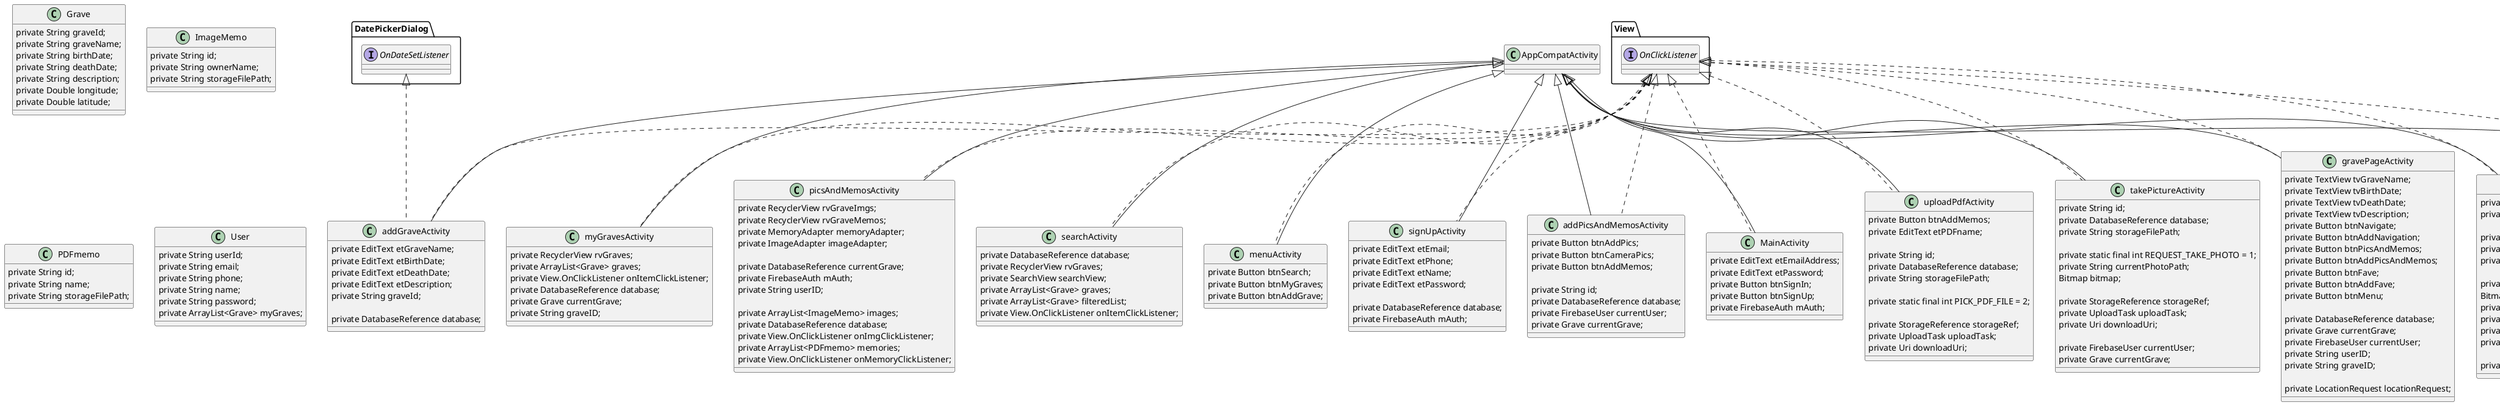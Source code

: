 @startuml
'https://plantuml.com/sequence-diagram

class addGraveActivity extends AppCompatActivity implements View.OnClickListener, DatePickerDialog.OnDateSetListener {
private EditText etGraveName;
    private EditText etBirthDate;
    private EditText etDeathDate;
    private EditText etDescription;
        private String graveId;

    private DatabaseReference database;
}
class addPicsAndMemosActivity extends AppCompatActivity implements View.OnClickListener {

        private Button btnAddPics;
        private Button btnCameraPics;
        private Button btnAddMemos;

        private String id;
        private DatabaseReference database;
        private FirebaseUser currentUser;
        private Grave currentGrave;

    }
    class BgWorker extends Worker{
    }
    class Grave {
        private String graveId;
        private String graveName;
        private String birthDate;
        private String deathDate;
        private String description;
        private Double longitude;
        private Double latitude;
        }

        class GraveAdapter extends RecyclerView.Adapter {
            private ArrayList<Grave> graves;
            private View.OnClickListener onItemClickListener;
        }

       class gravePageActivity extends AppCompatActivity implements View.OnClickListener {
               private TextView tvGraveName;
               private TextView tvBirthDate;
               private TextView tvDeathDate;
               private TextView tvDescription;
               private Button btnNavigate;
               private Button btnAddNavigation;
               private Button btnPicsAndMemos;
               private Button btnAddPicsAndMemos;
               private Button btnFave;
               private Button btnAddFave;
               private Button btnMenu;

               private DatabaseReference database;
               private Grave currentGrave;
               private FirebaseUser currentUser;
               private String userID;
               private String graveID;

               private LocationRequest locationRequest;
           }

       class ImageAdapter extends RecyclerView.Adapter{

               private ArrayList<ImageMemo> images;
               private View.OnClickListener onItemClickListener;
       }
       class ImageMemo {
           private String id;
           private String ownerName;
           private String storageFilePath;
           }

       class MainActivity extends AppCompatActivity implements View.OnClickListener{
    private EditText etEmailAddress;
    private EditText etPassword;
    private Button btnSignIn;
    private Button btnSignUp;
           private FirebaseAuth mAuth;
           }

       class MapsActivity extends FragmentActivity implements OnMapReadyCallback, GoogleMap.OnMarkerClickListener, GoogleMap.OnMapClickListener {

           private GoogleMap mMap;
               private MapView mvMap;
               private static final String MAP_VIEW_BUNDLE_KEY = "MapViewBundleKey";

               private LocationRequest locationRequest;
               private double userLatitude;
               private double userLongitude;

               private DatabaseReference database;
               private String graveID;
               private Grave currentGrave;
               private double graveLatitude;
               private double graveLongitude;

           }

       class MemoryAdapter extends RecyclerView.Adapter{
           private ArrayList<PDFmemo> memos;
           private View.OnClickListener onItemClickListener;
           }

           class menuActivity extends AppCompatActivity implements View.OnClickListener {
               private Button btnSearch;
               private Button btnMyGraves;
               private Button btnAddGrave;
               }

          class MyBroadcastReceiver extends BroadcastReceiver {
          }

          class myGravesActivity extends AppCompatActivity implements View.OnClickListener {

              private RecyclerView rvGraves;
              private ArrayList<Grave> graves;
              private View.OnClickListener onItemClickListener;
              private DatabaseReference database;
              private Grave currentGrave;
              private String graveID;
              }


              class PDFmemo {

                  private String id;
                  private String name;
                  private String storageFilePath;
                  }
    class picsAndMemosActivity extends AppCompatActivity implements View.OnClickListener {

        private RecyclerView rvGraveImgs;
        private RecyclerView rvGraveMemos;
        private MemoryAdapter memoryAdapter;
        private ImageAdapter imageAdapter;

        private DatabaseReference currentGrave;
        private FirebaseAuth mAuth;
        private String userID;

        private ArrayList<ImageMemo> images;
        private DatabaseReference database;
        private View.OnClickListener onImgClickListener;
        private ArrayList<PDFmemo> memories;
        private View.OnClickListener onMemoryClickListener;
        }

        class searchActivity extends AppCompatActivity implements View.OnClickListener{

            private DatabaseReference database;
            private RecyclerView rvGraves;
            private SearchView searchView;
            private ArrayList<Grave> graves;
            private ArrayList<Grave> filteredList;
            private View.OnClickListener onItemClickListener;
            }

            class settingsActivity extends AppCompatActivity implements View.OnClickListener, CompoundButton.OnCheckedChangeListener {

                private Switch switchWork;
                private Calendar calendar;

                private EditText etEmail;
                private EditText etPhone;
                private EditText etName;
                private EditText etPassword;

                private DatabaseReference database;
                private FirebaseUser currentUser;
                private String userID;

                    SharedPreferences sharedPreferences;

                }

                class signUpActivity extends AppCompatActivity implements View.OnClickListener{

                    private EditText etEmail;
                    private EditText etPhone;
                    private EditText etName;
                    private EditText etPassword;

                    private DatabaseReference database;
                    private FirebaseAuth mAuth;
                    }
class takePictureActivity extends AppCompatActivity implements View.OnClickListener{

    private String id;
    private DatabaseReference database;
    private String storageFilePath;

    private static final int REQUEST_TAKE_PHOTO = 1;
    private String currentPhotoPath;
    Bitmap bitmap;

    private StorageReference storageRef;
    private UploadTask uploadTask;
    private Uri downloadUri;

    private FirebaseUser currentUser;
    private Grave currentGrave;
    }

    class uploadPdfActivity extends AppCompatActivity implements View.OnClickListener{

        private Button btnAddMemos;
        private EditText etPDFname;

        private String id;
        private DatabaseReference database;
        private String storageFilePath;

        private static final int PICK_PDF_FILE = 2;

        private StorageReference storageRef;
        private UploadTask uploadTask;
        private Uri downloadUri;
        }

        class uploadPhotoActivity extends AppCompatActivity implements View.OnClickListener{

            private Button btnAddPics;
            private ImageView ivImage;

            private String id;
            private DatabaseReference database;
            private String storageFilePath;

            private String currentPhotoPath;
            Bitmap bitmap;
            private static final int PICK_IMG_FILE = 3;
            private StorageReference storageRef;
            private UploadTask uploadTask;
            private Uri downloadUri;

            private FirebaseUser currentUser;
            }
            class User {
                private String userId;
                private String email;
                private String phone;
                private String name;
                private String password;
                private ArrayList<Grave> myGraves;
                }





@enduml